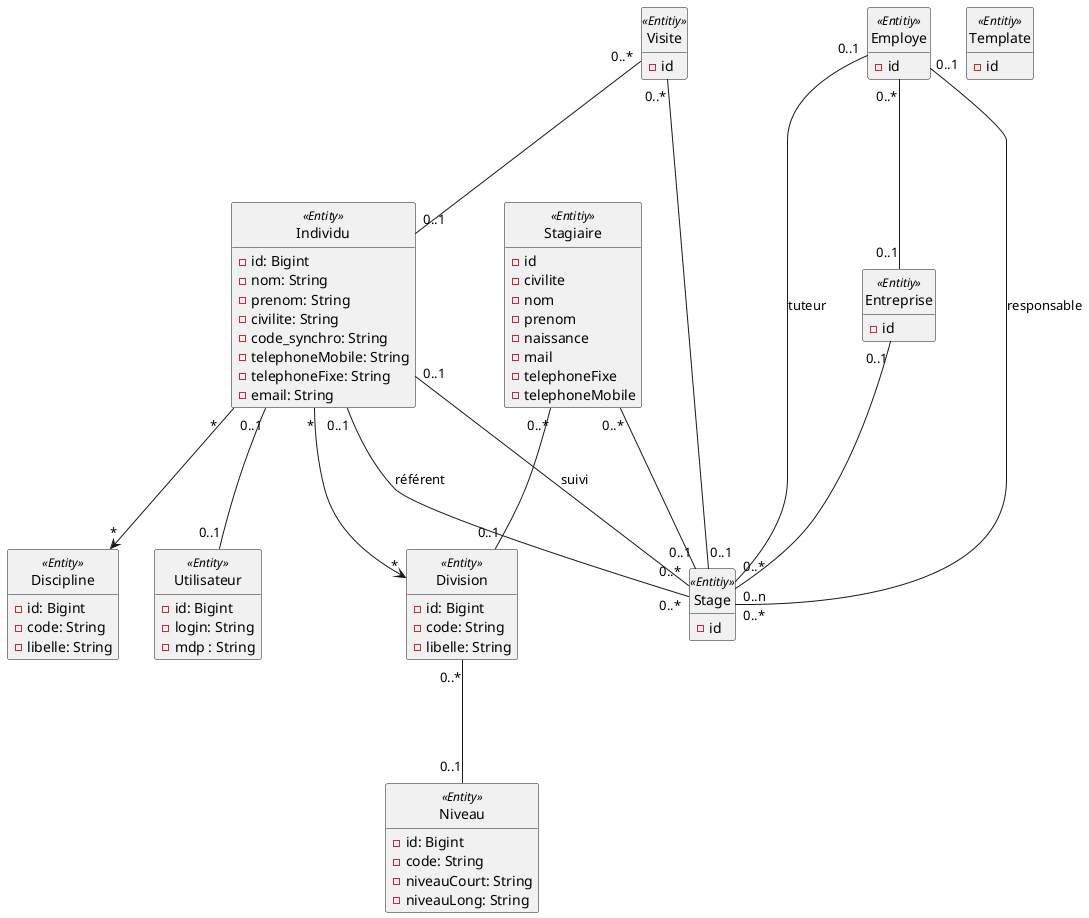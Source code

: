 @startuml

class Individu << Entity >> {
  - id: Bigint
  - nom: String
  - prenom: String
  - civilite: String
  - code_synchro: String
  - telephoneMobile: String
  - telephoneFixe: String
  - email: String
  + getters() et setters()
  + equals()
  + hashCode()
  + toString()
}

class Utilisateur << Entity >> {
   -id: Bigint
   -login: String
   -mdp : String
   + getters() et setters()
   + equals()
   + hashCode()
   + toString()
}

class Division << Entity >> {
   - id: Bigint
   - code: String
   - libelle: String
   + getters() et setters()
   + equals()
   + hashCode()
   + toString()
}

class Niveau << Entity >> {
   - id: Bigint
   - code: String
   - niveauCourt: String
   - niveauLong: String
   + getters() et setters()
   + equals()
   + hashCode()
   + toString()
}

class Discipline << Entity >> {
   - id: Bigint
   - code: String
   - libelle: String
   + getters() et setters()
   + equals()
   + hashCode()
   + toString()
}

class Stagiaire << Entitiy >> {
   - id
   - civilite
   - nom
   - prenom
   - naissance
   - mail
   - telephoneFixe
   - telephoneMobile
   + getters() et setters()
   + equals()
   + hashCode()
   + toString()
}

class Stage << Entitiy >> {
   - id
   + getters() et setters()
   + equals()
   + hashCode()
   + toString()
}

class Entreprise << Entitiy >> {
   - id
   + getters() et setters()
   + equals()
   + hashCode()
   + toString()
}

class Employe << Entitiy >> {
   - id
   + getters() et setters()
   + equals()
   + hashCode()
   + toString()
}

class Visite << Entitiy >> {
   - id
   + getters() et setters()
   + equals()
   + hashCode()
   + toString()
}

class Template << Entitiy >> {
   - id
   + getters() et setters()
   + equals()
   + hashCode()
   + toString()
}

hide circle
hide methods

Individu "0..1" --- "0..1" Utilisateur
Individu "*" ---> "*" Division
Individu " *   " ---> "*" Discipline
Division "0..*" --- "0..1" Niveau

Stagiaire "0..*" --- "0..1" Division
Stagiaire "0..*" --- "0..1" Stage
Individu "0..1" --- "0..*" Stage : référent
Individu "0..1" --- "0..*" Stage : suivi
Entreprise "0..1" --- "0..n" Stage
Employe "0..*" --- "0..1" Entreprise
Employe "0..1" --- "0..*" Stage : responsable
Employe "0..1" --- "0..*" Stage : tuteur
Visite "0..*" --- "0..1" Stage
Visite "0..*" --- "0..1" Individu

@enduml
